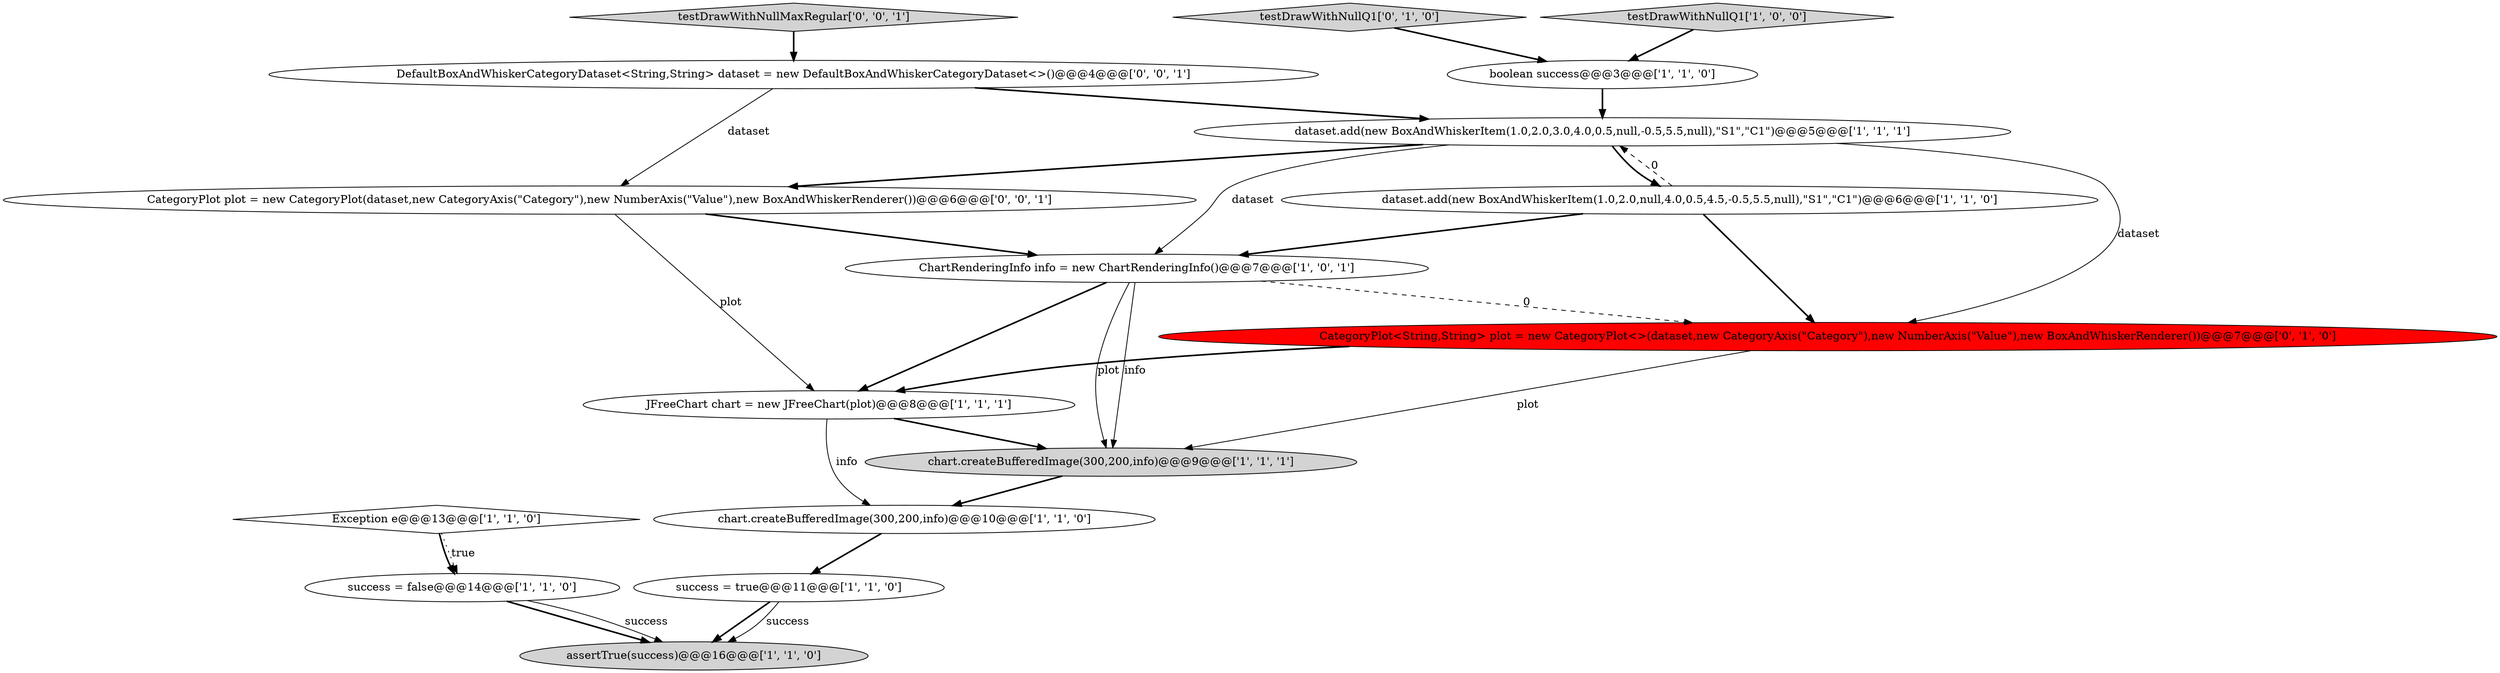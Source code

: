 digraph {
0 [style = filled, label = "boolean success@@@3@@@['1', '1', '0']", fillcolor = white, shape = ellipse image = "AAA0AAABBB1BBB"];
4 [style = filled, label = "ChartRenderingInfo info = new ChartRenderingInfo()@@@7@@@['1', '0', '1']", fillcolor = white, shape = ellipse image = "AAA0AAABBB1BBB"];
11 [style = filled, label = "chart.createBufferedImage(300,200,info)@@@10@@@['1', '1', '0']", fillcolor = white, shape = ellipse image = "AAA0AAABBB1BBB"];
7 [style = filled, label = "JFreeChart chart = new JFreeChart(plot)@@@8@@@['1', '1', '1']", fillcolor = white, shape = ellipse image = "AAA0AAABBB1BBB"];
15 [style = filled, label = "testDrawWithNullMaxRegular['0', '0', '1']", fillcolor = lightgray, shape = diamond image = "AAA0AAABBB3BBB"];
2 [style = filled, label = "dataset.add(new BoxAndWhiskerItem(1.0,2.0,3.0,4.0,0.5,null,-0.5,5.5,null),\"S1\",\"C1\")@@@5@@@['1', '1', '1']", fillcolor = white, shape = ellipse image = "AAA0AAABBB1BBB"];
16 [style = filled, label = "DefaultBoxAndWhiskerCategoryDataset<String,String> dataset = new DefaultBoxAndWhiskerCategoryDataset<>()@@@4@@@['0', '0', '1']", fillcolor = white, shape = ellipse image = "AAA0AAABBB3BBB"];
10 [style = filled, label = "success = false@@@14@@@['1', '1', '0']", fillcolor = white, shape = ellipse image = "AAA0AAABBB1BBB"];
3 [style = filled, label = "assertTrue(success)@@@16@@@['1', '1', '0']", fillcolor = lightgray, shape = ellipse image = "AAA0AAABBB1BBB"];
5 [style = filled, label = "dataset.add(new BoxAndWhiskerItem(1.0,2.0,null,4.0,0.5,4.5,-0.5,5.5,null),\"S1\",\"C1\")@@@6@@@['1', '1', '0']", fillcolor = white, shape = ellipse image = "AAA0AAABBB1BBB"];
14 [style = filled, label = "CategoryPlot plot = new CategoryPlot(dataset,new CategoryAxis(\"Category\"),new NumberAxis(\"Value\"),new BoxAndWhiskerRenderer())@@@6@@@['0', '0', '1']", fillcolor = white, shape = ellipse image = "AAA0AAABBB3BBB"];
9 [style = filled, label = "chart.createBufferedImage(300,200,info)@@@9@@@['1', '1', '1']", fillcolor = lightgray, shape = ellipse image = "AAA0AAABBB1BBB"];
8 [style = filled, label = "Exception e@@@13@@@['1', '1', '0']", fillcolor = white, shape = diamond image = "AAA0AAABBB1BBB"];
6 [style = filled, label = "success = true@@@11@@@['1', '1', '0']", fillcolor = white, shape = ellipse image = "AAA0AAABBB1BBB"];
1 [style = filled, label = "testDrawWithNullQ1['1', '0', '0']", fillcolor = lightgray, shape = diamond image = "AAA0AAABBB1BBB"];
12 [style = filled, label = "testDrawWithNullQ1['0', '1', '0']", fillcolor = lightgray, shape = diamond image = "AAA0AAABBB2BBB"];
13 [style = filled, label = "CategoryPlot<String,String> plot = new CategoryPlot<>(dataset,new CategoryAxis(\"Category\"),new NumberAxis(\"Value\"),new BoxAndWhiskerRenderer())@@@7@@@['0', '1', '0']", fillcolor = red, shape = ellipse image = "AAA1AAABBB2BBB"];
7->11 [style = solid, label="info"];
6->3 [style = bold, label=""];
8->10 [style = bold, label=""];
16->14 [style = solid, label="dataset"];
9->11 [style = bold, label=""];
11->6 [style = bold, label=""];
0->2 [style = bold, label=""];
10->3 [style = bold, label=""];
1->0 [style = bold, label=""];
14->7 [style = solid, label="plot"];
5->2 [style = dashed, label="0"];
8->10 [style = dotted, label="true"];
16->2 [style = bold, label=""];
15->16 [style = bold, label=""];
12->0 [style = bold, label=""];
4->7 [style = bold, label=""];
2->4 [style = solid, label="dataset"];
6->3 [style = solid, label="success"];
7->9 [style = bold, label=""];
4->9 [style = solid, label="plot"];
13->7 [style = bold, label=""];
2->13 [style = solid, label="dataset"];
5->13 [style = bold, label=""];
2->14 [style = bold, label=""];
5->4 [style = bold, label=""];
10->3 [style = solid, label="success"];
13->9 [style = solid, label="plot"];
4->9 [style = solid, label="info"];
4->13 [style = dashed, label="0"];
2->5 [style = bold, label=""];
14->4 [style = bold, label=""];
}
